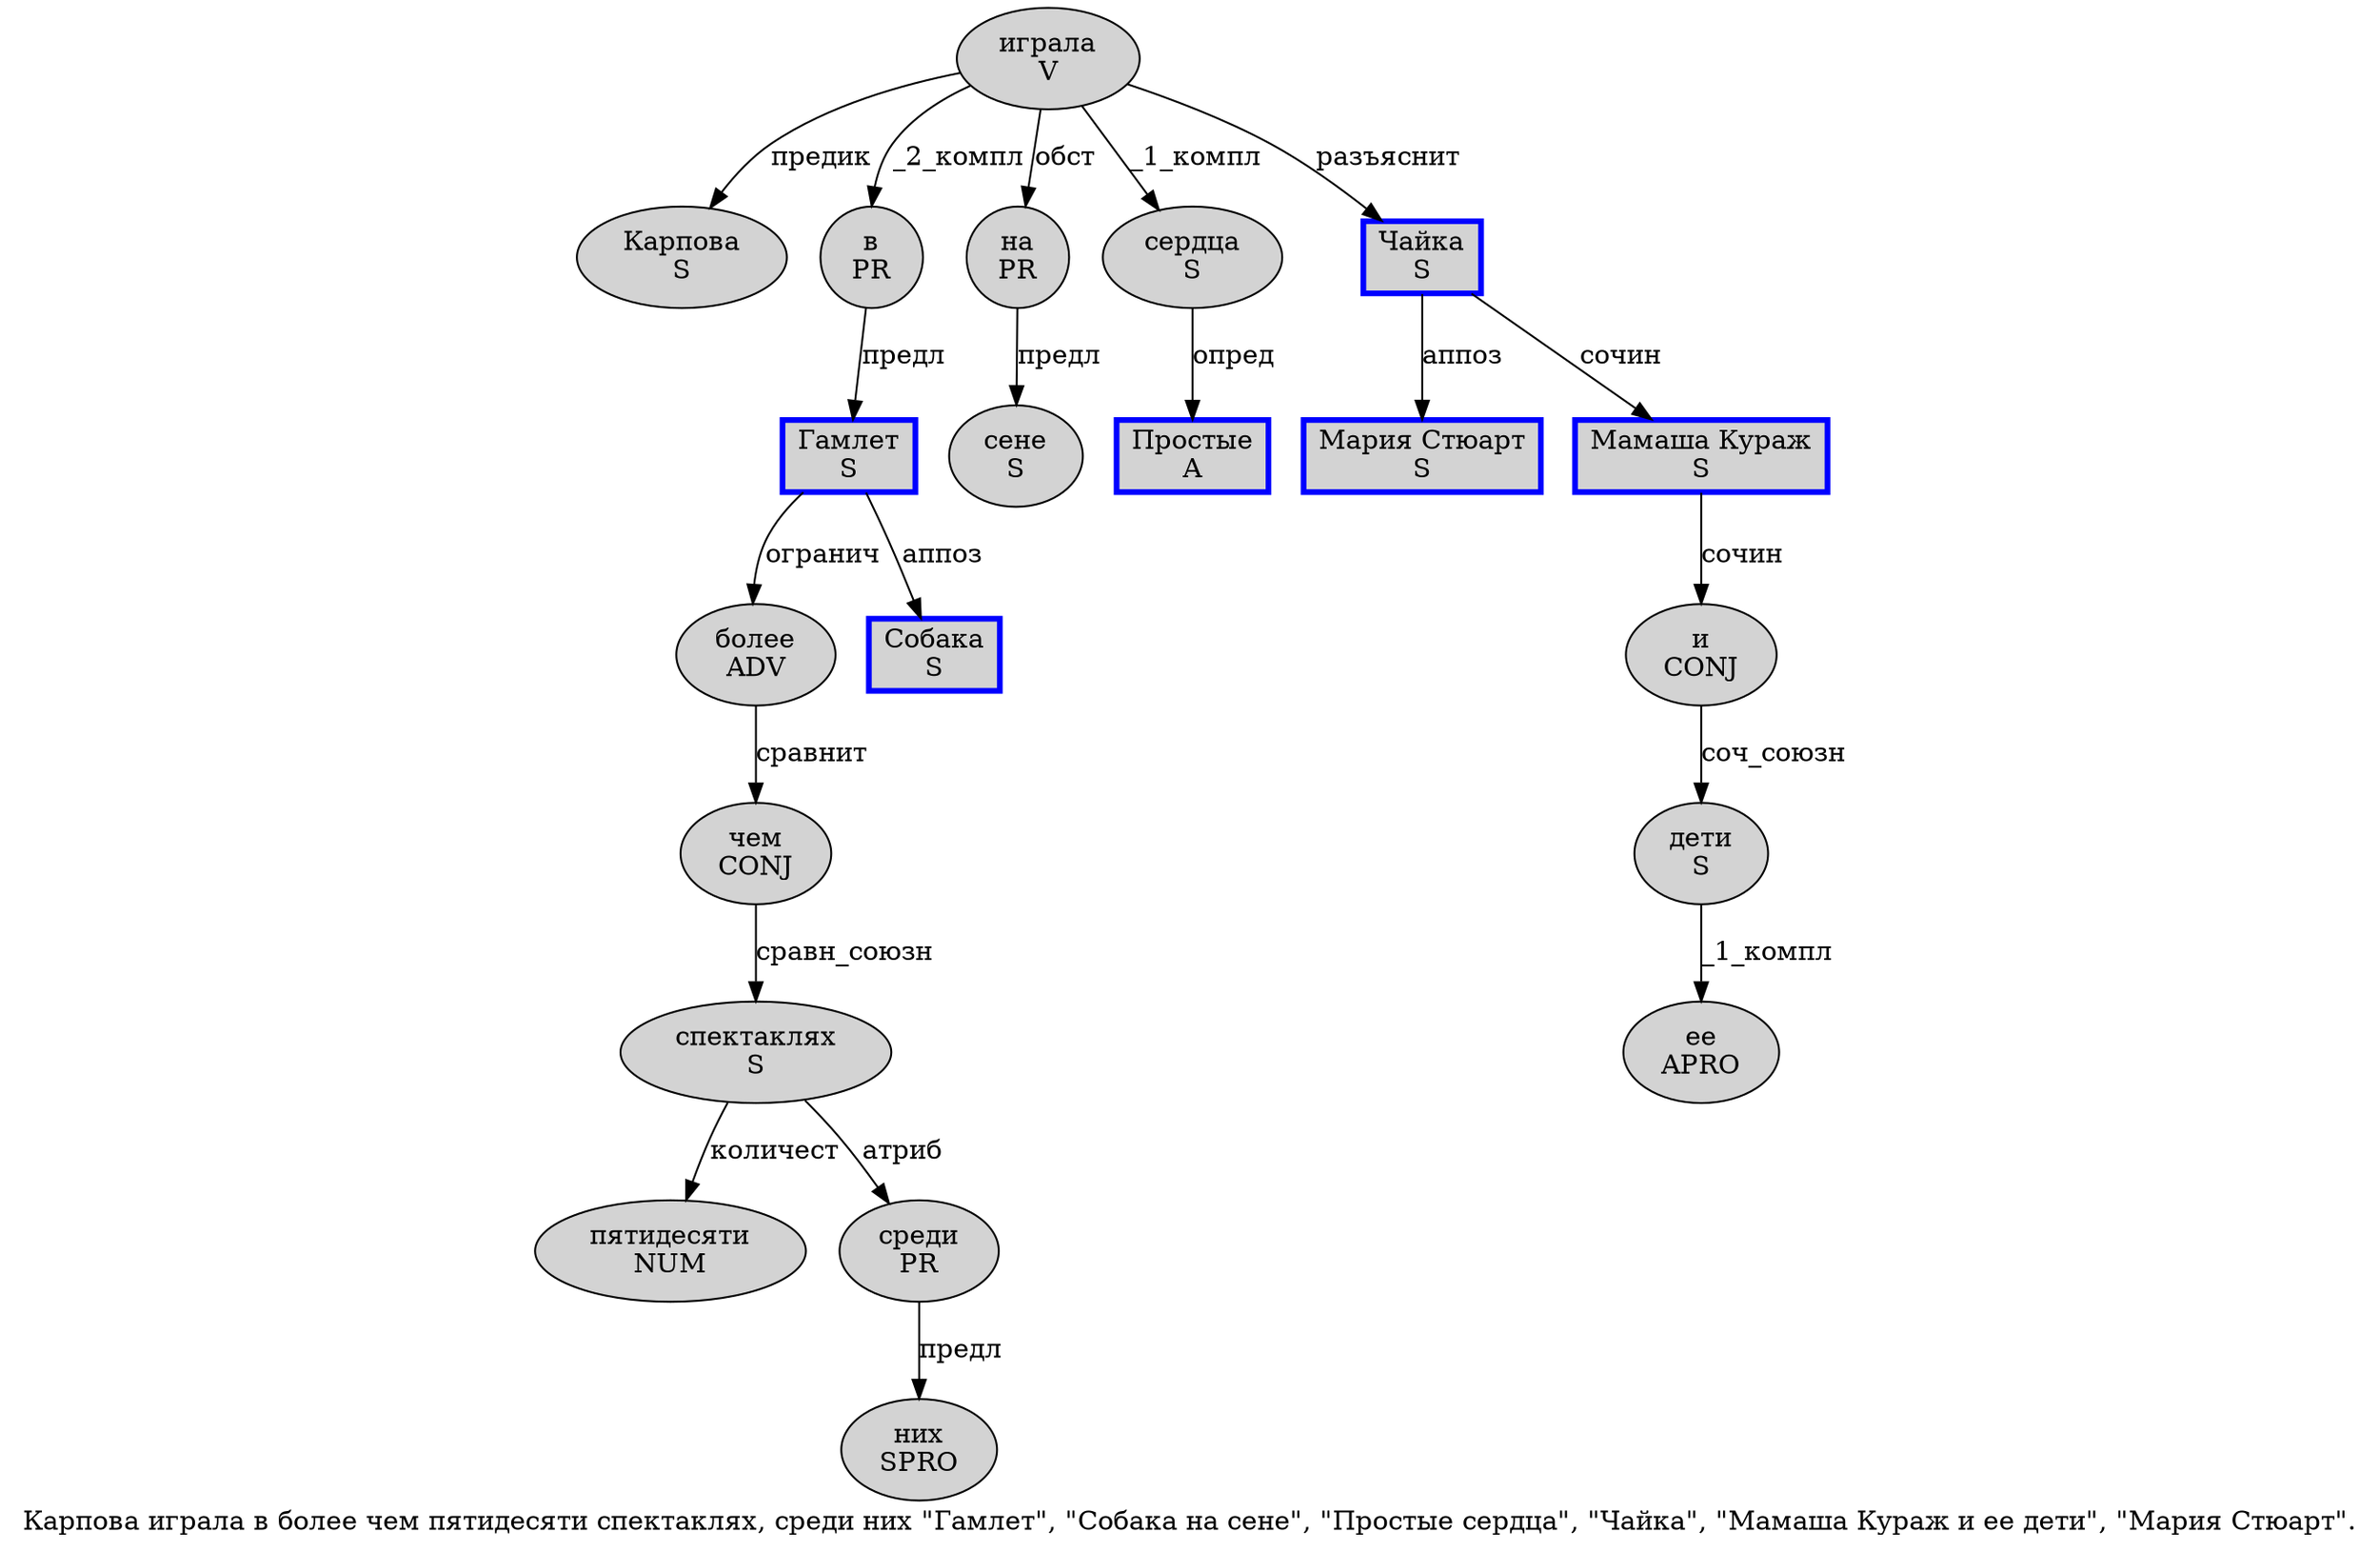 digraph SENTENCE_66 {
	graph [label="Карпова играла в более чем пятидесяти спектаклях, среди них \"Гамлет\", \"Собака на сене\", \"Простые сердца\", \"Чайка\", \"Мамаша Кураж и ее дети\", \"Мария Стюарт\"."]
	node [style=filled]
		0 [label="Карпова
S" color="" fillcolor=lightgray penwidth=1 shape=ellipse]
		1 [label="играла
V" color="" fillcolor=lightgray penwidth=1 shape=ellipse]
		2 [label="в
PR" color="" fillcolor=lightgray penwidth=1 shape=ellipse]
		3 [label="более
ADV" color="" fillcolor=lightgray penwidth=1 shape=ellipse]
		4 [label="чем
CONJ" color="" fillcolor=lightgray penwidth=1 shape=ellipse]
		5 [label="пятидесяти
NUM" color="" fillcolor=lightgray penwidth=1 shape=ellipse]
		6 [label="спектаклях
S" color="" fillcolor=lightgray penwidth=1 shape=ellipse]
		32 [label="ее
APRO" color="" fillcolor=lightgray penwidth=1 shape=ellipse]
		8 [label="среди
PR" color="" fillcolor=lightgray penwidth=1 shape=ellipse]
		9 [label="них
SPRO" color="" fillcolor=lightgray penwidth=1 shape=ellipse]
		33 [label="дети
S" color="" fillcolor=lightgray penwidth=1 shape=ellipse]
		11 [label="Гамлет
S" color=blue fillcolor=lightgray penwidth=3 shape=box]
		37 [label="Мария Стюарт
S" color=blue fillcolor=lightgray penwidth=3 shape=box]
		15 [label="Собака
S" color=blue fillcolor=lightgray penwidth=3 shape=box]
		16 [label="на
PR" color="" fillcolor=lightgray penwidth=1 shape=ellipse]
		17 [label="сене
S" color="" fillcolor=lightgray penwidth=1 shape=ellipse]
		21 [label="Простые
A" color=blue fillcolor=lightgray penwidth=3 shape=box]
		22 [label="сердца
S" color="" fillcolor=lightgray penwidth=1 shape=ellipse]
		26 [label="Чайка
S" color=blue fillcolor=lightgray penwidth=3 shape=box]
		30 [label="Мамаша Кураж
S" color=blue fillcolor=lightgray penwidth=3 shape=box]
		31 [label="и
CONJ" color="" fillcolor=lightgray penwidth=1 shape=ellipse]
			30 -> 31 [label="сочин"]
			11 -> 3 [label="огранич"]
			11 -> 15 [label="аппоз"]
			4 -> 6 [label="сравн_союзн"]
			1 -> 0 [label="предик"]
			1 -> 2 [label="_2_компл"]
			1 -> 16 [label="обст"]
			1 -> 22 [label="_1_компл"]
			1 -> 26 [label="разъяснит"]
			6 -> 5 [label="количест"]
			6 -> 8 [label="атриб"]
			3 -> 4 [label="сравнит"]
			2 -> 11 [label="предл"]
			26 -> 30 [label="сочин"]
			26 -> 37 [label="аппоз"]
			33 -> 32 [label="_1_компл"]
			22 -> 21 [label="опред"]
			8 -> 9 [label="предл"]
			31 -> 33 [label="соч_союзн"]
			16 -> 17 [label="предл"]
}